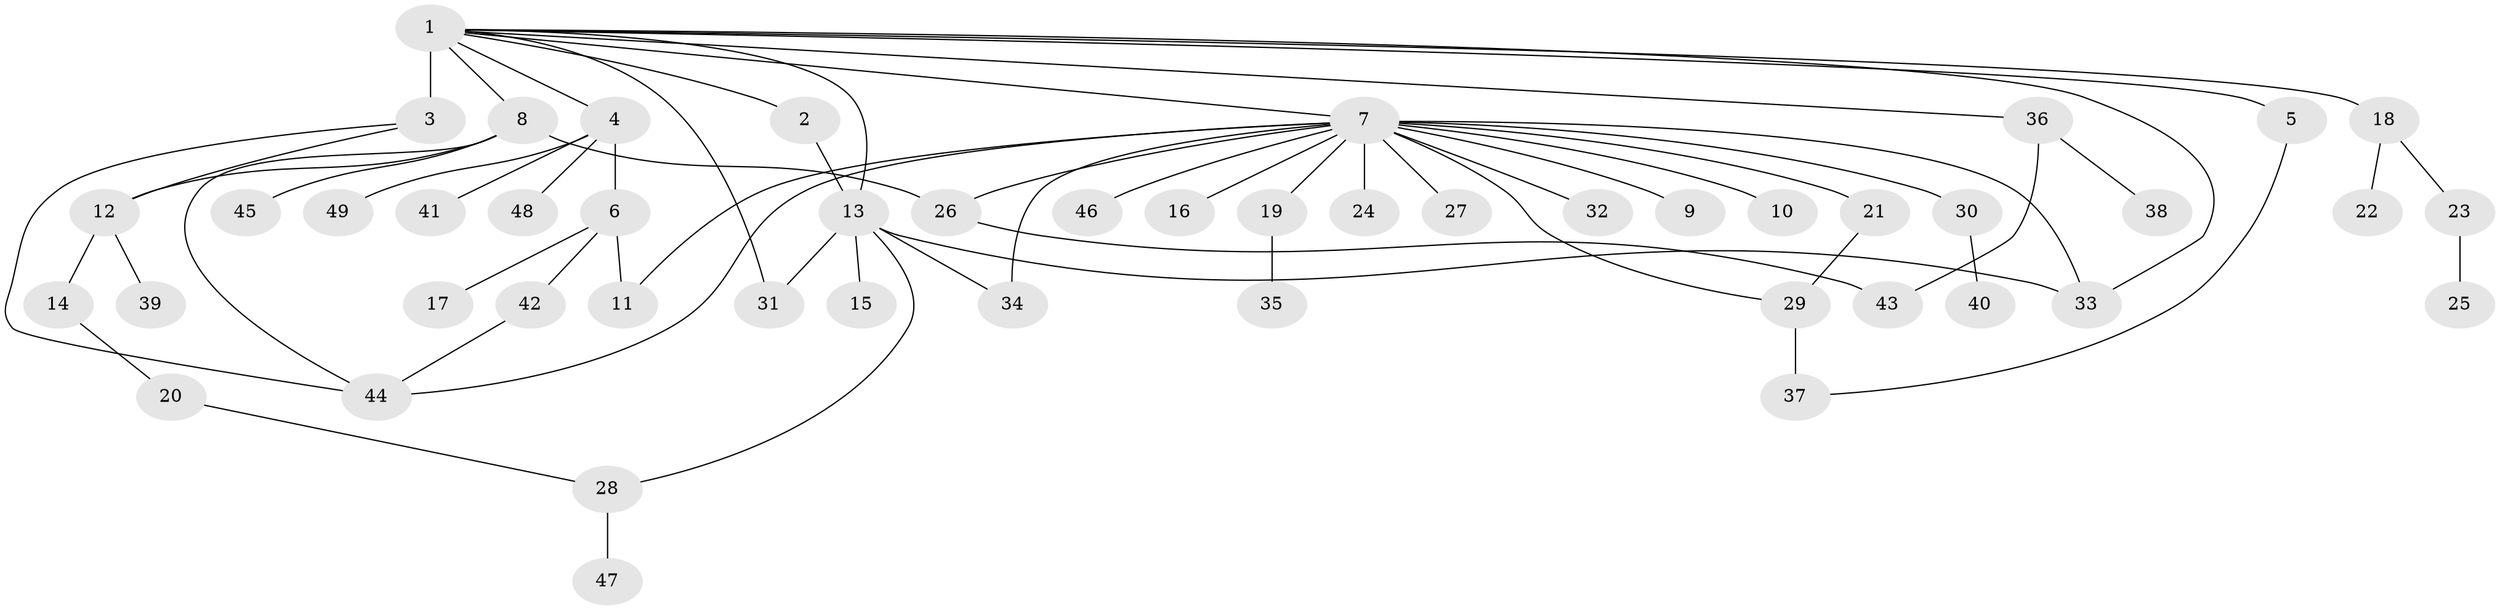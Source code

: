 // original degree distribution, {26: 0.010309278350515464, 2: 0.12371134020618557, 1: 0.6082474226804123, 7: 0.020618556701030927, 6: 0.020618556701030927, 19: 0.010309278350515464, 5: 0.010309278350515464, 8: 0.010309278350515464, 3: 0.1134020618556701, 4: 0.07216494845360824}
// Generated by graph-tools (version 1.1) at 2025/35/03/09/25 02:35:22]
// undirected, 49 vertices, 63 edges
graph export_dot {
graph [start="1"]
  node [color=gray90,style=filled];
  1;
  2;
  3;
  4;
  5;
  6;
  7;
  8;
  9;
  10;
  11;
  12;
  13;
  14;
  15;
  16;
  17;
  18;
  19;
  20;
  21;
  22;
  23;
  24;
  25;
  26;
  27;
  28;
  29;
  30;
  31;
  32;
  33;
  34;
  35;
  36;
  37;
  38;
  39;
  40;
  41;
  42;
  43;
  44;
  45;
  46;
  47;
  48;
  49;
  1 -- 2 [weight=1.0];
  1 -- 3 [weight=13.0];
  1 -- 4 [weight=1.0];
  1 -- 5 [weight=1.0];
  1 -- 7 [weight=1.0];
  1 -- 8 [weight=1.0];
  1 -- 13 [weight=1.0];
  1 -- 18 [weight=1.0];
  1 -- 31 [weight=1.0];
  1 -- 33 [weight=1.0];
  1 -- 36 [weight=1.0];
  2 -- 13 [weight=1.0];
  3 -- 12 [weight=1.0];
  3 -- 44 [weight=1.0];
  4 -- 6 [weight=1.0];
  4 -- 41 [weight=1.0];
  4 -- 48 [weight=1.0];
  4 -- 49 [weight=1.0];
  5 -- 37 [weight=1.0];
  6 -- 11 [weight=2.0];
  6 -- 17 [weight=1.0];
  6 -- 42 [weight=1.0];
  7 -- 9 [weight=1.0];
  7 -- 10 [weight=1.0];
  7 -- 11 [weight=1.0];
  7 -- 16 [weight=1.0];
  7 -- 19 [weight=1.0];
  7 -- 21 [weight=1.0];
  7 -- 24 [weight=1.0];
  7 -- 26 [weight=1.0];
  7 -- 27 [weight=1.0];
  7 -- 29 [weight=1.0];
  7 -- 30 [weight=1.0];
  7 -- 32 [weight=1.0];
  7 -- 33 [weight=1.0];
  7 -- 34 [weight=1.0];
  7 -- 44 [weight=1.0];
  7 -- 46 [weight=1.0];
  8 -- 12 [weight=1.0];
  8 -- 26 [weight=1.0];
  8 -- 44 [weight=1.0];
  8 -- 45 [weight=2.0];
  12 -- 14 [weight=1.0];
  12 -- 39 [weight=1.0];
  13 -- 15 [weight=1.0];
  13 -- 28 [weight=1.0];
  13 -- 31 [weight=1.0];
  13 -- 33 [weight=1.0];
  13 -- 34 [weight=1.0];
  14 -- 20 [weight=1.0];
  18 -- 22 [weight=1.0];
  18 -- 23 [weight=1.0];
  19 -- 35 [weight=1.0];
  20 -- 28 [weight=1.0];
  21 -- 29 [weight=1.0];
  23 -- 25 [weight=2.0];
  26 -- 43 [weight=1.0];
  28 -- 47 [weight=3.0];
  29 -- 37 [weight=2.0];
  30 -- 40 [weight=1.0];
  36 -- 38 [weight=1.0];
  36 -- 43 [weight=1.0];
  42 -- 44 [weight=1.0];
}
